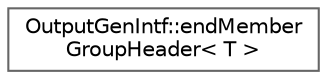 digraph "Graphical Class Hierarchy"
{
 // INTERACTIVE_SVG=YES
 // LATEX_PDF_SIZE
  bgcolor="transparent";
  edge [fontname=Helvetica,fontsize=10,labelfontname=Helvetica,labelfontsize=10];
  node [fontname=Helvetica,fontsize=10,shape=box,height=0.2,width=0.4];
  rankdir="LR";
  Node0 [label="OutputGenIntf::endMember\lGroupHeader\< T \>",height=0.2,width=0.4,color="grey40", fillcolor="white", style="filled",URL="$d6/df1/struct_output_gen_intf_1_1end_member_group_header.html",tooltip=" "];
}
